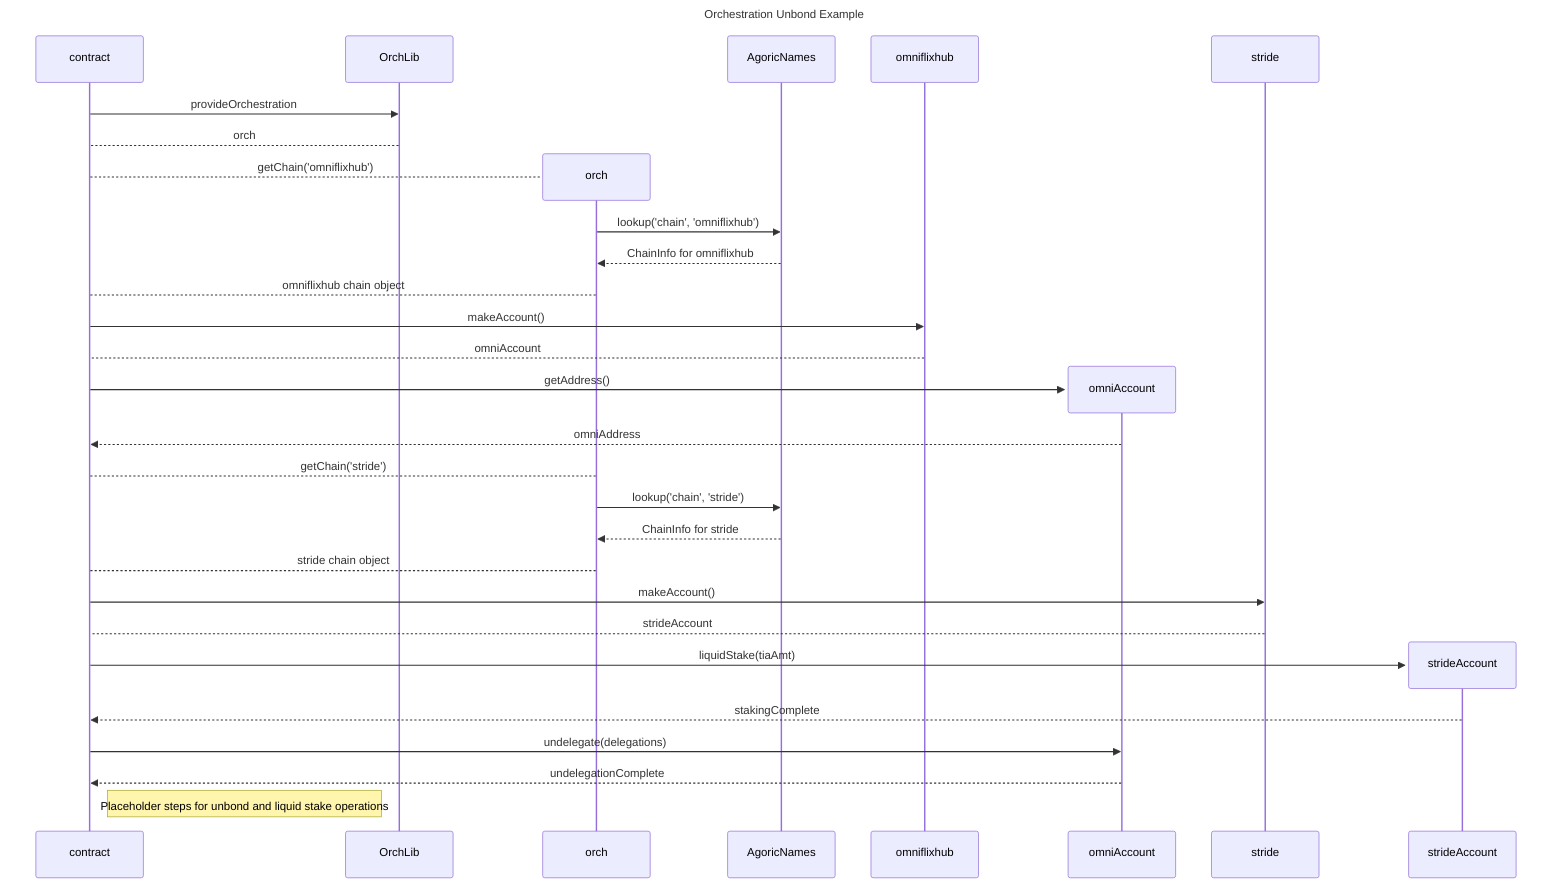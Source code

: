 ---
title: Orchestration Unbond Example
---
sequenceDiagram
    participant contract

    contract->>OrchLib: provideOrchestration
    OrchLib --> contract: orch
    create participant orch
    contract --> orch: getChain('omniflixhub')
    orch->>AgoricNames: lookup('chain', 'omniflixhub')
    AgoricNames-->>orch: ChainInfo for omniflixhub
    orch --> contract: omniflixhub chain object

    participant omniflixhub
    contract->>omniflixhub: makeAccount()
    omniflixhub --> contract: omniAccount

    create participant omniAccount
    contract->>omniAccount: getAddress()
    omniAccount-->>contract: omniAddress

    contract --> orch: getChain('stride')
    orch->>AgoricNames: lookup('chain', 'stride')
    AgoricNames-->>orch: ChainInfo for stride
    orch --> contract: stride chain object

    participant stride
    contract->>stride: makeAccount()
    stride --> contract: strideAccount

    create participant strideAccount
    contract->>strideAccount: liquidStake(tiaAmt)
    strideAccount-->>contract: stakingComplete

    %% Placeholder for future delegation and undelegation steps
    contract->>omniAccount: undelegate(delegations)
    omniAccount-->>contract: undelegationComplete

    %% Notes
    Note right of contract: Placeholder steps for unbond and liquid stake operations